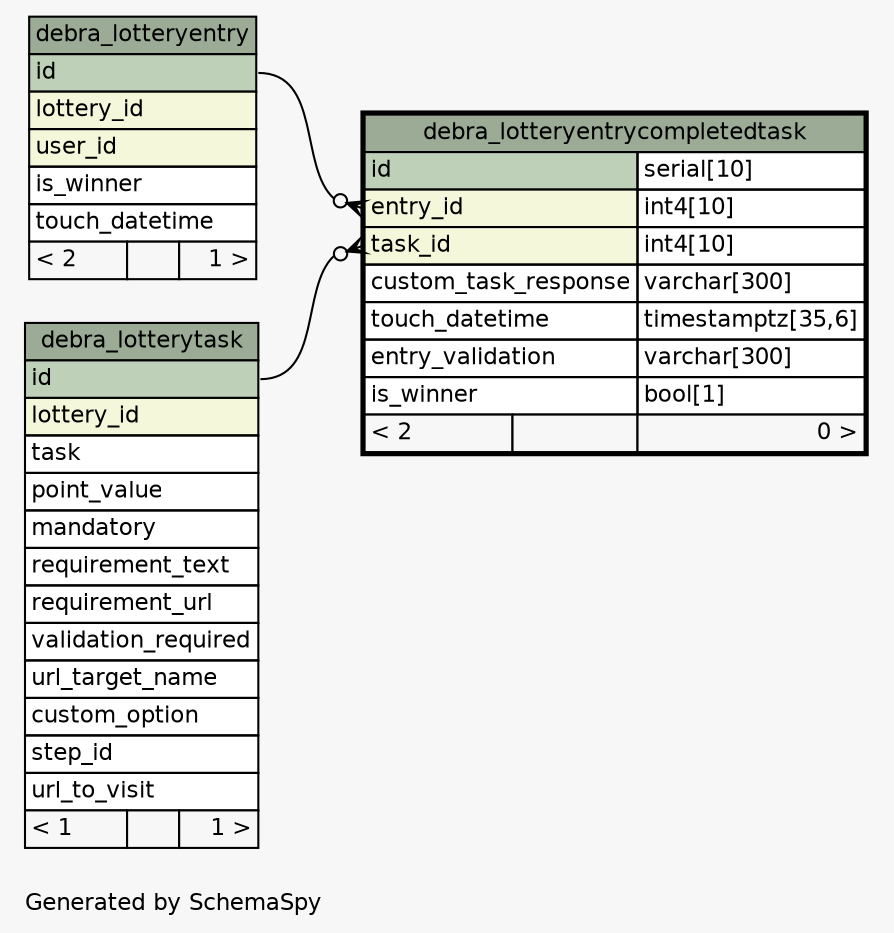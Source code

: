 // dot 2.36.0 on Linux 3.17.0-rc4-a1
// SchemaSpy rev 590
digraph "oneDegreeRelationshipsDiagram" {
  graph [
    rankdir="RL"
    bgcolor="#f7f7f7"
    label="\nGenerated by SchemaSpy"
    labeljust="l"
    nodesep="0.18"
    ranksep="0.46"
    fontname="Helvetica"
    fontsize="11"
  ];
  node [
    fontname="Helvetica"
    fontsize="11"
    shape="plaintext"
  ];
  edge [
    arrowsize="0.8"
  ];
  "debra_lotteryentrycompletedtask":"entry_id":w -> "debra_lotteryentry":"id":e [arrowhead=none dir=back arrowtail=crowodot];
  "debra_lotteryentrycompletedtask":"task_id":w -> "debra_lotterytask":"id":e [arrowhead=none dir=back arrowtail=crowodot];
  "debra_lotteryentry" [
    label=<
    <TABLE BORDER="0" CELLBORDER="1" CELLSPACING="0" BGCOLOR="#ffffff">
      <TR><TD COLSPAN="3" BGCOLOR="#9bab96" ALIGN="CENTER">debra_lotteryentry</TD></TR>
      <TR><TD PORT="id" COLSPAN="3" BGCOLOR="#bed1b8" ALIGN="LEFT">id</TD></TR>
      <TR><TD PORT="lottery_id" COLSPAN="3" BGCOLOR="#f4f7da" ALIGN="LEFT">lottery_id</TD></TR>
      <TR><TD PORT="user_id" COLSPAN="3" BGCOLOR="#f4f7da" ALIGN="LEFT">user_id</TD></TR>
      <TR><TD PORT="is_winner" COLSPAN="3" ALIGN="LEFT">is_winner</TD></TR>
      <TR><TD PORT="touch_datetime" COLSPAN="3" ALIGN="LEFT">touch_datetime</TD></TR>
      <TR><TD ALIGN="LEFT" BGCOLOR="#f7f7f7">&lt; 2</TD><TD ALIGN="RIGHT" BGCOLOR="#f7f7f7">  </TD><TD ALIGN="RIGHT" BGCOLOR="#f7f7f7">1 &gt;</TD></TR>
    </TABLE>>
    URL="debra_lotteryentry.html"
    tooltip="debra_lotteryentry"
  ];
  "debra_lotteryentrycompletedtask" [
    label=<
    <TABLE BORDER="2" CELLBORDER="1" CELLSPACING="0" BGCOLOR="#ffffff">
      <TR><TD COLSPAN="3" BGCOLOR="#9bab96" ALIGN="CENTER">debra_lotteryentrycompletedtask</TD></TR>
      <TR><TD PORT="id" COLSPAN="2" BGCOLOR="#bed1b8" ALIGN="LEFT">id</TD><TD PORT="id.type" ALIGN="LEFT">serial[10]</TD></TR>
      <TR><TD PORT="entry_id" COLSPAN="2" BGCOLOR="#f4f7da" ALIGN="LEFT">entry_id</TD><TD PORT="entry_id.type" ALIGN="LEFT">int4[10]</TD></TR>
      <TR><TD PORT="task_id" COLSPAN="2" BGCOLOR="#f4f7da" ALIGN="LEFT">task_id</TD><TD PORT="task_id.type" ALIGN="LEFT">int4[10]</TD></TR>
      <TR><TD PORT="custom_task_response" COLSPAN="2" ALIGN="LEFT">custom_task_response</TD><TD PORT="custom_task_response.type" ALIGN="LEFT">varchar[300]</TD></TR>
      <TR><TD PORT="touch_datetime" COLSPAN="2" ALIGN="LEFT">touch_datetime</TD><TD PORT="touch_datetime.type" ALIGN="LEFT">timestamptz[35,6]</TD></TR>
      <TR><TD PORT="entry_validation" COLSPAN="2" ALIGN="LEFT">entry_validation</TD><TD PORT="entry_validation.type" ALIGN="LEFT">varchar[300]</TD></TR>
      <TR><TD PORT="is_winner" COLSPAN="2" ALIGN="LEFT">is_winner</TD><TD PORT="is_winner.type" ALIGN="LEFT">bool[1]</TD></TR>
      <TR><TD ALIGN="LEFT" BGCOLOR="#f7f7f7">&lt; 2</TD><TD ALIGN="RIGHT" BGCOLOR="#f7f7f7">  </TD><TD ALIGN="RIGHT" BGCOLOR="#f7f7f7">0 &gt;</TD></TR>
    </TABLE>>
    URL="debra_lotteryentrycompletedtask.html"
    tooltip="debra_lotteryentrycompletedtask"
  ];
  "debra_lotterytask" [
    label=<
    <TABLE BORDER="0" CELLBORDER="1" CELLSPACING="0" BGCOLOR="#ffffff">
      <TR><TD COLSPAN="3" BGCOLOR="#9bab96" ALIGN="CENTER">debra_lotterytask</TD></TR>
      <TR><TD PORT="id" COLSPAN="3" BGCOLOR="#bed1b8" ALIGN="LEFT">id</TD></TR>
      <TR><TD PORT="lottery_id" COLSPAN="3" BGCOLOR="#f4f7da" ALIGN="LEFT">lottery_id</TD></TR>
      <TR><TD PORT="task" COLSPAN="3" ALIGN="LEFT">task</TD></TR>
      <TR><TD PORT="point_value" COLSPAN="3" ALIGN="LEFT">point_value</TD></TR>
      <TR><TD PORT="mandatory" COLSPAN="3" ALIGN="LEFT">mandatory</TD></TR>
      <TR><TD PORT="requirement_text" COLSPAN="3" ALIGN="LEFT">requirement_text</TD></TR>
      <TR><TD PORT="requirement_url" COLSPAN="3" ALIGN="LEFT">requirement_url</TD></TR>
      <TR><TD PORT="validation_required" COLSPAN="3" ALIGN="LEFT">validation_required</TD></TR>
      <TR><TD PORT="url_target_name" COLSPAN="3" ALIGN="LEFT">url_target_name</TD></TR>
      <TR><TD PORT="custom_option" COLSPAN="3" ALIGN="LEFT">custom_option</TD></TR>
      <TR><TD PORT="step_id" COLSPAN="3" ALIGN="LEFT">step_id</TD></TR>
      <TR><TD PORT="url_to_visit" COLSPAN="3" ALIGN="LEFT">url_to_visit</TD></TR>
      <TR><TD ALIGN="LEFT" BGCOLOR="#f7f7f7">&lt; 1</TD><TD ALIGN="RIGHT" BGCOLOR="#f7f7f7">  </TD><TD ALIGN="RIGHT" BGCOLOR="#f7f7f7">1 &gt;</TD></TR>
    </TABLE>>
    URL="debra_lotterytask.html"
    tooltip="debra_lotterytask"
  ];
}
